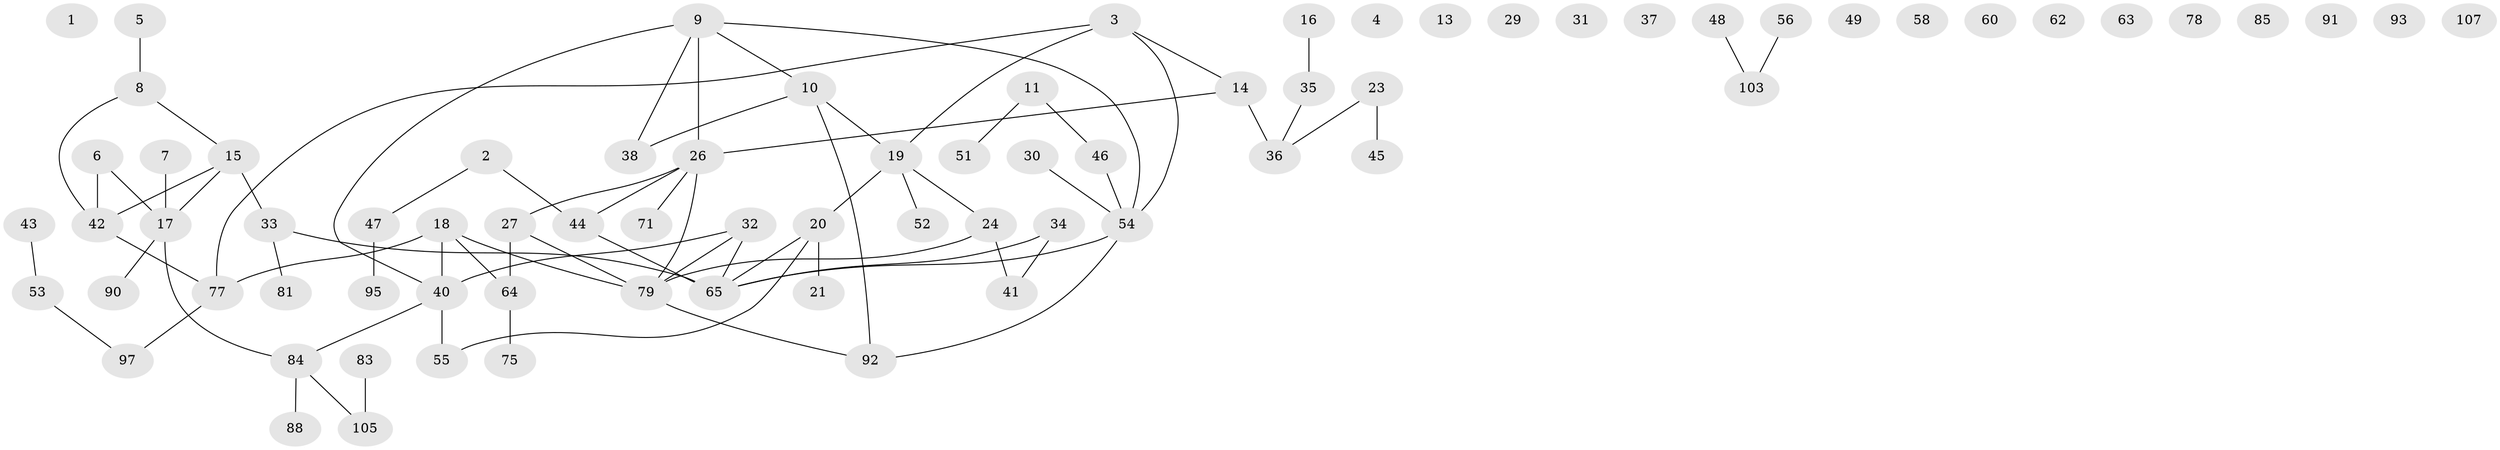 // Generated by graph-tools (version 1.1) at 2025/23/03/03/25 07:23:29]
// undirected, 75 vertices, 77 edges
graph export_dot {
graph [start="1"]
  node [color=gray90,style=filled];
  1;
  2 [super="+12"];
  3 [super="+99"];
  4;
  5;
  6 [super="+70"];
  7;
  8 [super="+72"];
  9 [super="+25"];
  10 [super="+98"];
  11 [super="+87"];
  13;
  14 [super="+39"];
  15;
  16;
  17 [super="+22"];
  18 [super="+80"];
  19 [super="+50"];
  20 [super="+67"];
  21;
  23;
  24 [super="+76"];
  26 [super="+28"];
  27 [super="+106"];
  29;
  30;
  31 [super="+82"];
  32 [super="+74"];
  33 [super="+61"];
  34;
  35;
  36 [super="+57"];
  37;
  38 [super="+59"];
  40 [super="+69"];
  41 [super="+102"];
  42 [super="+73"];
  43;
  44 [super="+68"];
  45;
  46;
  47;
  48;
  49;
  51;
  52;
  53;
  54 [super="+66"];
  55;
  56;
  58;
  60;
  62;
  63;
  64 [super="+96"];
  65 [super="+100"];
  71;
  75;
  77 [super="+89"];
  78;
  79 [super="+86"];
  81;
  83;
  84 [super="+104"];
  85;
  88;
  90;
  91;
  92 [super="+94"];
  93;
  95;
  97 [super="+101"];
  103;
  105;
  107;
  2 -- 47;
  2 -- 44;
  3 -- 54;
  3 -- 19;
  3 -- 77;
  3 -- 14;
  5 -- 8;
  6 -- 42;
  6 -- 17;
  7 -- 17;
  8 -- 15;
  8 -- 42;
  9 -- 10;
  9 -- 54;
  9 -- 38;
  9 -- 40;
  9 -- 26;
  10 -- 92;
  10 -- 19;
  10 -- 38;
  11 -- 51;
  11 -- 46;
  14 -- 26;
  14 -- 36 [weight=2];
  15 -- 17;
  15 -- 42;
  15 -- 33;
  16 -- 35;
  17 -- 90;
  17 -- 84;
  18 -- 77;
  18 -- 40;
  18 -- 64;
  18 -- 79;
  19 -- 52;
  19 -- 24;
  19 -- 20;
  20 -- 21;
  20 -- 55;
  20 -- 65;
  23 -- 36;
  23 -- 45;
  24 -- 41;
  24 -- 79;
  26 -- 71;
  26 -- 44;
  26 -- 79;
  26 -- 27;
  27 -- 79;
  27 -- 64;
  30 -- 54;
  32 -- 65;
  32 -- 79;
  32 -- 40 [weight=2];
  33 -- 81;
  33 -- 65;
  34 -- 41;
  34 -- 65;
  35 -- 36;
  40 -- 84;
  40 -- 55;
  42 -- 77;
  43 -- 53;
  44 -- 65;
  46 -- 54;
  47 -- 95;
  48 -- 103;
  53 -- 97;
  54 -- 92;
  54 -- 65;
  56 -- 103;
  64 -- 75;
  77 -- 97;
  79 -- 92;
  83 -- 105;
  84 -- 88;
  84 -- 105;
}
